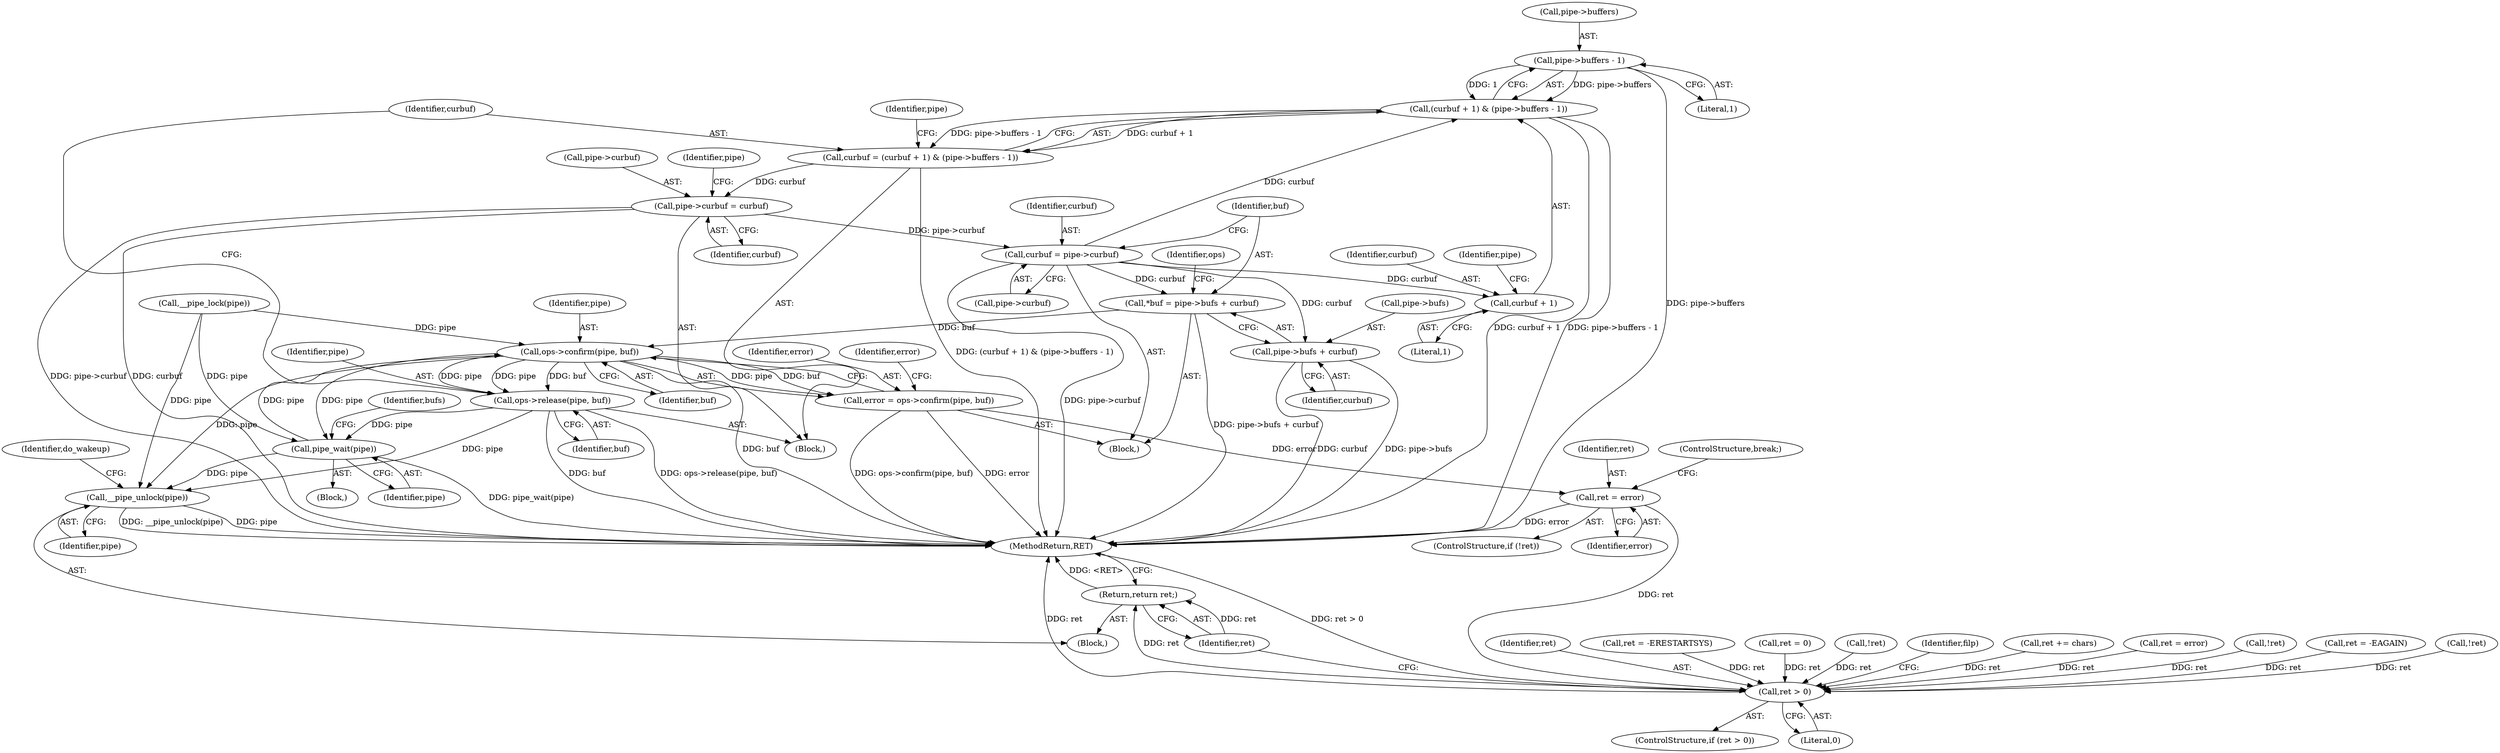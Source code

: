 digraph "0_linux_637b58c2887e5e57850865839cc75f59184b23d1_1@pointer" {
"1000324" [label="(Call,pipe->buffers - 1)"];
"1000320" [label="(Call,(curbuf + 1) & (pipe->buffers - 1))"];
"1000318" [label="(Call,curbuf = (curbuf + 1) & (pipe->buffers - 1))"];
"1000329" [label="(Call,pipe->curbuf = curbuf)"];
"1000166" [label="(Call,curbuf = pipe->curbuf)"];
"1000172" [label="(Call,*buf = pipe->bufs + curbuf)"];
"1000203" [label="(Call,ops->confirm(pipe, buf))"];
"1000201" [label="(Call,error = ops->confirm(pipe, buf))"];
"1000212" [label="(Call,ret = error)"];
"1000433" [label="(Call,ret > 0)"];
"1000438" [label="(Return,return ret;)"];
"1000315" [label="(Call,ops->release(pipe, buf))"];
"1000410" [label="(Call,pipe_wait(pipe))"];
"1000412" [label="(Call,__pipe_unlock(pipe))"];
"1000174" [label="(Call,pipe->bufs + curbuf)"];
"1000321" [label="(Call,curbuf + 1)"];
"1000205" [label="(Identifier,buf)"];
"1000168" [label="(Call,pipe->curbuf)"];
"1000434" [label="(Identifier,ret)"];
"1000201" [label="(Call,error = ops->confirm(pipe, buf))"];
"1000336" [label="(Identifier,pipe)"];
"1000333" [label="(Identifier,curbuf)"];
"1000438" [label="(Return,return ret;)"];
"1000315" [label="(Call,ops->release(pipe, buf))"];
"1000309" [label="(Block,)"];
"1000316" [label="(Identifier,pipe)"];
"1000440" [label="(MethodReturn,RET)"];
"1000112" [label="(Block,)"];
"1000321" [label="(Call,curbuf + 1)"];
"1000175" [label="(Call,pipe->bufs)"];
"1000318" [label="(Call,curbuf = (curbuf + 1) & (pipe->buffers - 1))"];
"1000387" [label="(Call,ret = -ERESTARTSYS)"];
"1000149" [label="(Call,ret = 0)"];
"1000203" [label="(Call,ops->confirm(pipe, buf))"];
"1000330" [label="(Call,pipe->curbuf)"];
"1000325" [label="(Call,pipe->buffers)"];
"1000155" [label="(Block,)"];
"1000320" [label="(Call,(curbuf + 1) & (pipe->buffers - 1))"];
"1000328" [label="(Literal,1)"];
"1000322" [label="(Identifier,curbuf)"];
"1000432" [label="(ControlStructure,if (ret > 0))"];
"1000174" [label="(Call,pipe->bufs + curbuf)"];
"1000413" [label="(Identifier,pipe)"];
"1000166" [label="(Call,curbuf = pipe->curbuf)"];
"1000270" [label="(Call,!ret)"];
"1000152" [label="(Call,__pipe_lock(pipe))"];
"1000433" [label="(Call,ret > 0)"];
"1000323" [label="(Literal,1)"];
"1000202" [label="(Identifier,error)"];
"1000317" [label="(Identifier,buf)"];
"1000209" [label="(ControlStructure,if (!ret))"];
"1000437" [label="(Identifier,filp)"];
"1000411" [label="(Identifier,pipe)"];
"1000178" [label="(Identifier,curbuf)"];
"1000181" [label="(Identifier,ops)"];
"1000213" [label="(Identifier,ret)"];
"1000324" [label="(Call,pipe->buffers - 1)"];
"1000435" [label="(Literal,0)"];
"1000410" [label="(Call,pipe_wait(pipe))"];
"1000276" [label="(Call,ret += chars)"];
"1000272" [label="(Call,ret = error)"];
"1000204" [label="(Identifier,pipe)"];
"1000439" [label="(Identifier,ret)"];
"1000326" [label="(Identifier,pipe)"];
"1000329" [label="(Call,pipe->curbuf = curbuf)"];
"1000164" [label="(Block,)"];
"1000173" [label="(Identifier,buf)"];
"1000412" [label="(Call,__pipe_unlock(pipe))"];
"1000207" [label="(Identifier,error)"];
"1000212" [label="(Call,ret = error)"];
"1000215" [label="(ControlStructure,break;)"];
"1000319" [label="(Identifier,curbuf)"];
"1000385" [label="(Call,!ret)"];
"1000375" [label="(Call,ret = -EAGAIN)"];
"1000158" [label="(Identifier,bufs)"];
"1000210" [label="(Call,!ret)"];
"1000167" [label="(Identifier,curbuf)"];
"1000214" [label="(Identifier,error)"];
"1000415" [label="(Identifier,do_wakeup)"];
"1000331" [label="(Identifier,pipe)"];
"1000172" [label="(Call,*buf = pipe->bufs + curbuf)"];
"1000324" -> "1000320"  [label="AST: "];
"1000324" -> "1000328"  [label="CFG: "];
"1000325" -> "1000324"  [label="AST: "];
"1000328" -> "1000324"  [label="AST: "];
"1000320" -> "1000324"  [label="CFG: "];
"1000324" -> "1000440"  [label="DDG: pipe->buffers"];
"1000324" -> "1000320"  [label="DDG: pipe->buffers"];
"1000324" -> "1000320"  [label="DDG: 1"];
"1000320" -> "1000318"  [label="AST: "];
"1000321" -> "1000320"  [label="AST: "];
"1000318" -> "1000320"  [label="CFG: "];
"1000320" -> "1000440"  [label="DDG: pipe->buffers - 1"];
"1000320" -> "1000440"  [label="DDG: curbuf + 1"];
"1000320" -> "1000318"  [label="DDG: curbuf + 1"];
"1000320" -> "1000318"  [label="DDG: pipe->buffers - 1"];
"1000166" -> "1000320"  [label="DDG: curbuf"];
"1000318" -> "1000309"  [label="AST: "];
"1000319" -> "1000318"  [label="AST: "];
"1000331" -> "1000318"  [label="CFG: "];
"1000318" -> "1000440"  [label="DDG: (curbuf + 1) & (pipe->buffers - 1)"];
"1000318" -> "1000329"  [label="DDG: curbuf"];
"1000329" -> "1000309"  [label="AST: "];
"1000329" -> "1000333"  [label="CFG: "];
"1000330" -> "1000329"  [label="AST: "];
"1000333" -> "1000329"  [label="AST: "];
"1000336" -> "1000329"  [label="CFG: "];
"1000329" -> "1000440"  [label="DDG: curbuf"];
"1000329" -> "1000440"  [label="DDG: pipe->curbuf"];
"1000329" -> "1000166"  [label="DDG: pipe->curbuf"];
"1000166" -> "1000164"  [label="AST: "];
"1000166" -> "1000168"  [label="CFG: "];
"1000167" -> "1000166"  [label="AST: "];
"1000168" -> "1000166"  [label="AST: "];
"1000173" -> "1000166"  [label="CFG: "];
"1000166" -> "1000440"  [label="DDG: pipe->curbuf"];
"1000166" -> "1000172"  [label="DDG: curbuf"];
"1000166" -> "1000174"  [label="DDG: curbuf"];
"1000166" -> "1000321"  [label="DDG: curbuf"];
"1000172" -> "1000164"  [label="AST: "];
"1000172" -> "1000174"  [label="CFG: "];
"1000173" -> "1000172"  [label="AST: "];
"1000174" -> "1000172"  [label="AST: "];
"1000181" -> "1000172"  [label="CFG: "];
"1000172" -> "1000440"  [label="DDG: pipe->bufs + curbuf"];
"1000172" -> "1000203"  [label="DDG: buf"];
"1000203" -> "1000201"  [label="AST: "];
"1000203" -> "1000205"  [label="CFG: "];
"1000204" -> "1000203"  [label="AST: "];
"1000205" -> "1000203"  [label="AST: "];
"1000201" -> "1000203"  [label="CFG: "];
"1000203" -> "1000440"  [label="DDG: buf"];
"1000203" -> "1000201"  [label="DDG: pipe"];
"1000203" -> "1000201"  [label="DDG: buf"];
"1000410" -> "1000203"  [label="DDG: pipe"];
"1000315" -> "1000203"  [label="DDG: pipe"];
"1000152" -> "1000203"  [label="DDG: pipe"];
"1000203" -> "1000315"  [label="DDG: pipe"];
"1000203" -> "1000315"  [label="DDG: buf"];
"1000203" -> "1000410"  [label="DDG: pipe"];
"1000203" -> "1000412"  [label="DDG: pipe"];
"1000201" -> "1000164"  [label="AST: "];
"1000202" -> "1000201"  [label="AST: "];
"1000207" -> "1000201"  [label="CFG: "];
"1000201" -> "1000440"  [label="DDG: ops->confirm(pipe, buf)"];
"1000201" -> "1000440"  [label="DDG: error"];
"1000201" -> "1000212"  [label="DDG: error"];
"1000212" -> "1000209"  [label="AST: "];
"1000212" -> "1000214"  [label="CFG: "];
"1000213" -> "1000212"  [label="AST: "];
"1000214" -> "1000212"  [label="AST: "];
"1000215" -> "1000212"  [label="CFG: "];
"1000212" -> "1000440"  [label="DDG: error"];
"1000212" -> "1000433"  [label="DDG: ret"];
"1000433" -> "1000432"  [label="AST: "];
"1000433" -> "1000435"  [label="CFG: "];
"1000434" -> "1000433"  [label="AST: "];
"1000435" -> "1000433"  [label="AST: "];
"1000437" -> "1000433"  [label="CFG: "];
"1000439" -> "1000433"  [label="CFG: "];
"1000433" -> "1000440"  [label="DDG: ret"];
"1000433" -> "1000440"  [label="DDG: ret > 0"];
"1000375" -> "1000433"  [label="DDG: ret"];
"1000387" -> "1000433"  [label="DDG: ret"];
"1000272" -> "1000433"  [label="DDG: ret"];
"1000276" -> "1000433"  [label="DDG: ret"];
"1000149" -> "1000433"  [label="DDG: ret"];
"1000385" -> "1000433"  [label="DDG: ret"];
"1000270" -> "1000433"  [label="DDG: ret"];
"1000210" -> "1000433"  [label="DDG: ret"];
"1000433" -> "1000438"  [label="DDG: ret"];
"1000438" -> "1000112"  [label="AST: "];
"1000438" -> "1000439"  [label="CFG: "];
"1000439" -> "1000438"  [label="AST: "];
"1000440" -> "1000438"  [label="CFG: "];
"1000438" -> "1000440"  [label="DDG: <RET>"];
"1000439" -> "1000438"  [label="DDG: ret"];
"1000315" -> "1000309"  [label="AST: "];
"1000315" -> "1000317"  [label="CFG: "];
"1000316" -> "1000315"  [label="AST: "];
"1000317" -> "1000315"  [label="AST: "];
"1000319" -> "1000315"  [label="CFG: "];
"1000315" -> "1000440"  [label="DDG: ops->release(pipe, buf)"];
"1000315" -> "1000440"  [label="DDG: buf"];
"1000315" -> "1000410"  [label="DDG: pipe"];
"1000315" -> "1000412"  [label="DDG: pipe"];
"1000410" -> "1000155"  [label="AST: "];
"1000410" -> "1000411"  [label="CFG: "];
"1000411" -> "1000410"  [label="AST: "];
"1000158" -> "1000410"  [label="CFG: "];
"1000410" -> "1000440"  [label="DDG: pipe_wait(pipe)"];
"1000152" -> "1000410"  [label="DDG: pipe"];
"1000410" -> "1000412"  [label="DDG: pipe"];
"1000412" -> "1000112"  [label="AST: "];
"1000412" -> "1000413"  [label="CFG: "];
"1000413" -> "1000412"  [label="AST: "];
"1000415" -> "1000412"  [label="CFG: "];
"1000412" -> "1000440"  [label="DDG: __pipe_unlock(pipe)"];
"1000412" -> "1000440"  [label="DDG: pipe"];
"1000152" -> "1000412"  [label="DDG: pipe"];
"1000174" -> "1000178"  [label="CFG: "];
"1000175" -> "1000174"  [label="AST: "];
"1000178" -> "1000174"  [label="AST: "];
"1000174" -> "1000440"  [label="DDG: curbuf"];
"1000174" -> "1000440"  [label="DDG: pipe->bufs"];
"1000321" -> "1000323"  [label="CFG: "];
"1000322" -> "1000321"  [label="AST: "];
"1000323" -> "1000321"  [label="AST: "];
"1000326" -> "1000321"  [label="CFG: "];
}
